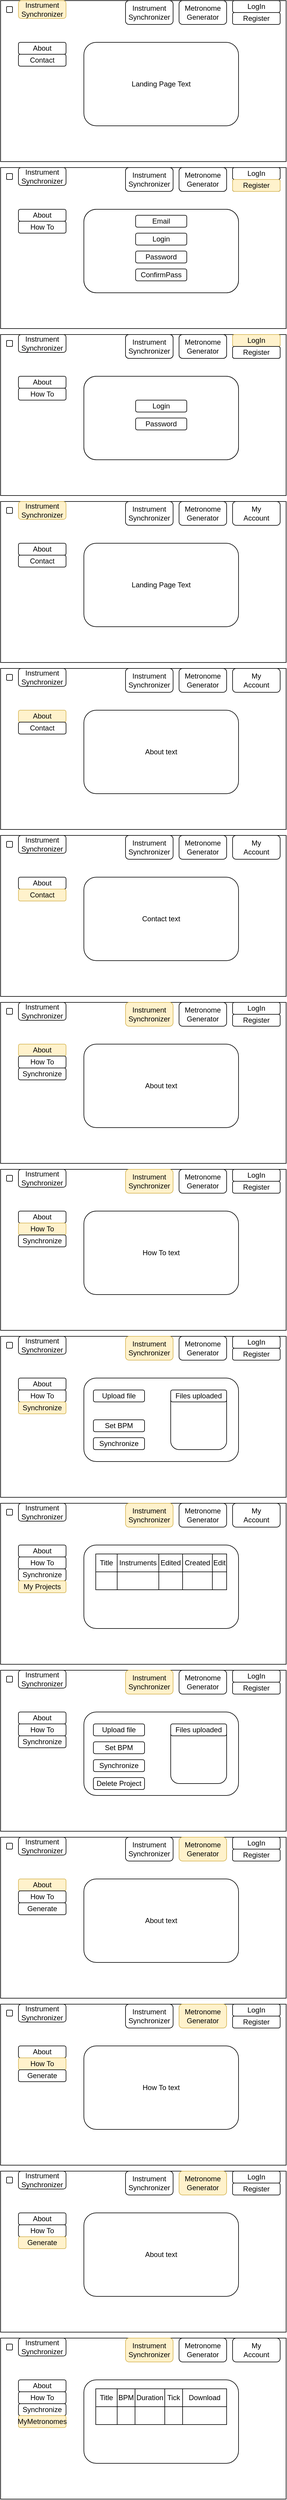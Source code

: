 <mxfile version="14.4.3" type="github"><diagram id="-uOdH3LubcK00C56fkGU" name="Page-1"><mxGraphModel dx="1422" dy="791" grid="1" gridSize="10" guides="1" tooltips="1" connect="1" arrows="1" fold="1" page="1" pageScale="1" pageWidth="827" pageHeight="1169" math="0" shadow="0"><root><mxCell id="0"/><mxCell id="1" parent="0"/><mxCell id="eVcru2GSTW2CvkMJHea5-373" value="" style="rounded=0;whiteSpace=wrap;html=1;" vertex="1" parent="1"><mxGeometry x="184" y="610" width="480" height="270" as="geometry"/></mxCell><mxCell id="eVcru2GSTW2CvkMJHea5-332" value="" style="rounded=0;whiteSpace=wrap;html=1;" vertex="1" parent="1"><mxGeometry x="184" y="330" width="480" height="270" as="geometry"/></mxCell><mxCell id="eVcru2GSTW2CvkMJHea5-276" value="" style="rounded=0;whiteSpace=wrap;html=1;" vertex="1" parent="1"><mxGeometry x="184" y="50" width="480" height="270" as="geometry"/></mxCell><mxCell id="eVcru2GSTW2CvkMJHea5-277" value="" style="rounded=1;whiteSpace=wrap;html=1;" vertex="1" parent="1"><mxGeometry x="194" y="60" width="10" height="10" as="geometry"/></mxCell><mxCell id="eVcru2GSTW2CvkMJHea5-278" value="Instrument Synchronizer" style="rounded=1;whiteSpace=wrap;html=1;fillColor=#fff2cc;strokeColor=#d6b656;" vertex="1" parent="1"><mxGeometry x="214" y="50" width="80" height="30" as="geometry"/></mxCell><mxCell id="eVcru2GSTW2CvkMJHea5-279" value="Instrument Synchronizer" style="rounded=1;whiteSpace=wrap;html=1;" vertex="1" parent="1"><mxGeometry x="394" y="50" width="80" height="40" as="geometry"/></mxCell><mxCell id="eVcru2GSTW2CvkMJHea5-280" value="Metronome Generator" style="rounded=1;whiteSpace=wrap;html=1;" vertex="1" parent="1"><mxGeometry x="484" y="50" width="80" height="40" as="geometry"/></mxCell><mxCell id="eVcru2GSTW2CvkMJHea5-281" value="LogIn" style="rounded=1;whiteSpace=wrap;html=1;" vertex="1" parent="1"><mxGeometry x="574" y="50" width="80" height="20" as="geometry"/></mxCell><mxCell id="eVcru2GSTW2CvkMJHea5-282" value="Register" style="rounded=1;whiteSpace=wrap;html=1;" vertex="1" parent="1"><mxGeometry x="574" y="70" width="80" height="20" as="geometry"/></mxCell><mxCell id="eVcru2GSTW2CvkMJHea5-283" value="About" style="rounded=1;whiteSpace=wrap;html=1;strokeColor=#000000;" vertex="1" parent="1"><mxGeometry x="214" y="120" width="80" height="20" as="geometry"/></mxCell><mxCell id="eVcru2GSTW2CvkMJHea5-284" value="How To" style="rounded=1;whiteSpace=wrap;html=1;strokeColor=#000000;" vertex="1" parent="1"><mxGeometry x="214" y="140" width="80" height="20" as="geometry"/></mxCell><mxCell id="eVcru2GSTW2CvkMJHea5-285" value="Landing Page Text" style="rounded=1;whiteSpace=wrap;html=1;strokeColor=#000000;" vertex="1" parent="1"><mxGeometry x="324" y="120" width="260" height="140" as="geometry"/></mxCell><mxCell id="eVcru2GSTW2CvkMJHea5-286" value="" style="rounded=0;whiteSpace=wrap;html=1;" vertex="1" parent="1"><mxGeometry x="184" y="1170" width="480" height="270" as="geometry"/></mxCell><mxCell id="eVcru2GSTW2CvkMJHea5-287" value="" style="rounded=1;whiteSpace=wrap;html=1;" vertex="1" parent="1"><mxGeometry x="194" y="1180" width="10" height="10" as="geometry"/></mxCell><mxCell id="eVcru2GSTW2CvkMJHea5-288" value="Instrument Synchronizer" style="rounded=1;whiteSpace=wrap;html=1;" vertex="1" parent="1"><mxGeometry x="214" y="1170" width="80" height="30" as="geometry"/></mxCell><mxCell id="eVcru2GSTW2CvkMJHea5-289" value="Instrument Synchronizer" style="rounded=1;whiteSpace=wrap;html=1;" vertex="1" parent="1"><mxGeometry x="394" y="1170" width="80" height="40" as="geometry"/></mxCell><mxCell id="eVcru2GSTW2CvkMJHea5-290" value="Metronome Generator" style="rounded=1;whiteSpace=wrap;html=1;" vertex="1" parent="1"><mxGeometry x="484" y="1170" width="80" height="40" as="geometry"/></mxCell><mxCell id="eVcru2GSTW2CvkMJHea5-291" value="About" style="rounded=1;whiteSpace=wrap;html=1;strokeColor=#d6b656;fillColor=#fff2cc;" vertex="1" parent="1"><mxGeometry x="214" y="1240" width="80" height="20" as="geometry"/></mxCell><mxCell id="eVcru2GSTW2CvkMJHea5-292" value="Contact" style="rounded=1;whiteSpace=wrap;html=1;strokeColor=#000000;" vertex="1" parent="1"><mxGeometry x="214" y="1260" width="80" height="20" as="geometry"/></mxCell><mxCell id="eVcru2GSTW2CvkMJHea5-293" value="About text" style="rounded=1;whiteSpace=wrap;html=1;strokeColor=#000000;" vertex="1" parent="1"><mxGeometry x="324" y="1240" width="260" height="140" as="geometry"/></mxCell><mxCell id="eVcru2GSTW2CvkMJHea5-294" value="" style="rounded=0;whiteSpace=wrap;html=1;" vertex="1" parent="1"><mxGeometry x="184" y="1450" width="480" height="270" as="geometry"/></mxCell><mxCell id="eVcru2GSTW2CvkMJHea5-295" value="" style="rounded=1;whiteSpace=wrap;html=1;" vertex="1" parent="1"><mxGeometry x="194" y="1460" width="10" height="10" as="geometry"/></mxCell><mxCell id="eVcru2GSTW2CvkMJHea5-296" value="Instrument Synchronizer" style="rounded=1;whiteSpace=wrap;html=1;" vertex="1" parent="1"><mxGeometry x="214" y="1450" width="80" height="30" as="geometry"/></mxCell><mxCell id="eVcru2GSTW2CvkMJHea5-297" value="Instrument Synchronizer" style="rounded=1;whiteSpace=wrap;html=1;" vertex="1" parent="1"><mxGeometry x="394" y="1450" width="80" height="40" as="geometry"/></mxCell><mxCell id="eVcru2GSTW2CvkMJHea5-298" value="Metronome Generator" style="rounded=1;whiteSpace=wrap;html=1;" vertex="1" parent="1"><mxGeometry x="484" y="1450" width="80" height="40" as="geometry"/></mxCell><mxCell id="eVcru2GSTW2CvkMJHea5-299" value="About" style="rounded=1;whiteSpace=wrap;html=1;strokeColor=#000000;" vertex="1" parent="1"><mxGeometry x="214" y="1520" width="80" height="20" as="geometry"/></mxCell><mxCell id="eVcru2GSTW2CvkMJHea5-300" value="Contact" style="rounded=1;whiteSpace=wrap;html=1;strokeColor=#d6b656;fillColor=#fff2cc;" vertex="1" parent="1"><mxGeometry x="214" y="1540" width="80" height="20" as="geometry"/></mxCell><mxCell id="eVcru2GSTW2CvkMJHea5-301" value="Contact text" style="rounded=1;whiteSpace=wrap;html=1;strokeColor=#000000;" vertex="1" parent="1"><mxGeometry x="324" y="1520" width="260" height="140" as="geometry"/></mxCell><mxCell id="eVcru2GSTW2CvkMJHea5-302" value="" style="rounded=0;whiteSpace=wrap;html=1;" vertex="1" parent="1"><mxGeometry x="184" y="1730" width="480" height="270" as="geometry"/></mxCell><mxCell id="eVcru2GSTW2CvkMJHea5-303" value="" style="rounded=1;whiteSpace=wrap;html=1;" vertex="1" parent="1"><mxGeometry x="194" y="1740" width="10" height="10" as="geometry"/></mxCell><mxCell id="eVcru2GSTW2CvkMJHea5-304" value="Instrument Synchronizer" style="rounded=1;whiteSpace=wrap;html=1;" vertex="1" parent="1"><mxGeometry x="214" y="1730" width="80" height="30" as="geometry"/></mxCell><mxCell id="eVcru2GSTW2CvkMJHea5-305" value="Instrument Synchronizer" style="rounded=1;whiteSpace=wrap;html=1;fillColor=#fff2cc;strokeColor=#d6b656;" vertex="1" parent="1"><mxGeometry x="394" y="1730" width="80" height="40" as="geometry"/></mxCell><mxCell id="eVcru2GSTW2CvkMJHea5-306" value="Metronome Generator" style="rounded=1;whiteSpace=wrap;html=1;" vertex="1" parent="1"><mxGeometry x="484" y="1730" width="80" height="40" as="geometry"/></mxCell><mxCell id="eVcru2GSTW2CvkMJHea5-307" value="LogIn" style="rounded=1;whiteSpace=wrap;html=1;" vertex="1" parent="1"><mxGeometry x="574" y="1730" width="80" height="20" as="geometry"/></mxCell><mxCell id="eVcru2GSTW2CvkMJHea5-308" value="Register" style="rounded=1;whiteSpace=wrap;html=1;" vertex="1" parent="1"><mxGeometry x="574" y="1750" width="80" height="20" as="geometry"/></mxCell><mxCell id="eVcru2GSTW2CvkMJHea5-309" value="About" style="rounded=1;whiteSpace=wrap;html=1;strokeColor=#d6b656;fillColor=#fff2cc;" vertex="1" parent="1"><mxGeometry x="214" y="1800" width="80" height="20" as="geometry"/></mxCell><mxCell id="eVcru2GSTW2CvkMJHea5-310" value="How To" style="rounded=1;whiteSpace=wrap;html=1;" vertex="1" parent="1"><mxGeometry x="214" y="1820" width="80" height="20" as="geometry"/></mxCell><mxCell id="eVcru2GSTW2CvkMJHea5-311" value="How To text" style="rounded=1;whiteSpace=wrap;html=1;strokeColor=#000000;" vertex="1" parent="1"><mxGeometry x="324" y="1800" width="260" height="140" as="geometry"/></mxCell><mxCell id="eVcru2GSTW2CvkMJHea5-312" value="" style="rounded=0;whiteSpace=wrap;html=1;" vertex="1" parent="1"><mxGeometry x="184" y="50" width="480" height="270" as="geometry"/></mxCell><mxCell id="eVcru2GSTW2CvkMJHea5-313" value="" style="rounded=1;whiteSpace=wrap;html=1;" vertex="1" parent="1"><mxGeometry x="194" y="60" width="10" height="10" as="geometry"/></mxCell><mxCell id="eVcru2GSTW2CvkMJHea5-314" value="Instrument Synchronizer" style="rounded=1;whiteSpace=wrap;html=1;fillColor=#fff2cc;strokeColor=#d6b656;" vertex="1" parent="1"><mxGeometry x="214" y="50" width="80" height="30" as="geometry"/></mxCell><mxCell id="eVcru2GSTW2CvkMJHea5-315" value="Instrument Synchronizer" style="rounded=1;whiteSpace=wrap;html=1;" vertex="1" parent="1"><mxGeometry x="394" y="50" width="80" height="40" as="geometry"/></mxCell><mxCell id="eVcru2GSTW2CvkMJHea5-316" value="Metronome Generator" style="rounded=1;whiteSpace=wrap;html=1;" vertex="1" parent="1"><mxGeometry x="484" y="50" width="80" height="40" as="geometry"/></mxCell><mxCell id="eVcru2GSTW2CvkMJHea5-317" value="LogIn" style="rounded=1;whiteSpace=wrap;html=1;" vertex="1" parent="1"><mxGeometry x="574" y="50" width="80" height="20" as="geometry"/></mxCell><mxCell id="eVcru2GSTW2CvkMJHea5-318" value="Register" style="rounded=1;whiteSpace=wrap;html=1;" vertex="1" parent="1"><mxGeometry x="574" y="70" width="80" height="20" as="geometry"/></mxCell><mxCell id="eVcru2GSTW2CvkMJHea5-319" value="About" style="rounded=1;whiteSpace=wrap;html=1;strokeColor=#000000;" vertex="1" parent="1"><mxGeometry x="214" y="120" width="80" height="20" as="geometry"/></mxCell><mxCell id="eVcru2GSTW2CvkMJHea5-320" value="Contact" style="rounded=1;whiteSpace=wrap;html=1;strokeColor=#000000;" vertex="1" parent="1"><mxGeometry x="214" y="140" width="80" height="20" as="geometry"/></mxCell><mxCell id="eVcru2GSTW2CvkMJHea5-321" value="Landing Page Text" style="rounded=1;whiteSpace=wrap;html=1;strokeColor=#000000;" vertex="1" parent="1"><mxGeometry x="324" y="120" width="260" height="140" as="geometry"/></mxCell><mxCell id="eVcru2GSTW2CvkMJHea5-322" value="" style="rounded=0;whiteSpace=wrap;html=1;" vertex="1" parent="1"><mxGeometry x="184" y="330" width="480" height="270" as="geometry"/></mxCell><mxCell id="eVcru2GSTW2CvkMJHea5-323" value="" style="rounded=1;whiteSpace=wrap;html=1;" vertex="1" parent="1"><mxGeometry x="194" y="340" width="10" height="10" as="geometry"/></mxCell><mxCell id="eVcru2GSTW2CvkMJHea5-324" value="Instrument Synchronizer" style="rounded=1;whiteSpace=wrap;html=1;fillColor=#fff2cc;strokeColor=#d6b656;" vertex="1" parent="1"><mxGeometry x="214" y="330" width="80" height="30" as="geometry"/></mxCell><mxCell id="eVcru2GSTW2CvkMJHea5-325" value="Instrument Synchronizer" style="rounded=1;whiteSpace=wrap;html=1;" vertex="1" parent="1"><mxGeometry x="394" y="330" width="80" height="40" as="geometry"/></mxCell><mxCell id="eVcru2GSTW2CvkMJHea5-326" value="Metronome Generator" style="rounded=1;whiteSpace=wrap;html=1;" vertex="1" parent="1"><mxGeometry x="484" y="330" width="80" height="40" as="geometry"/></mxCell><mxCell id="eVcru2GSTW2CvkMJHea5-327" value="LogIn" style="rounded=1;whiteSpace=wrap;html=1;" vertex="1" parent="1"><mxGeometry x="574" y="330" width="80" height="20" as="geometry"/></mxCell><mxCell id="eVcru2GSTW2CvkMJHea5-328" value="Register" style="rounded=1;whiteSpace=wrap;html=1;" vertex="1" parent="1"><mxGeometry x="574" y="350" width="80" height="20" as="geometry"/></mxCell><mxCell id="eVcru2GSTW2CvkMJHea5-329" value="About" style="rounded=1;whiteSpace=wrap;html=1;strokeColor=#000000;" vertex="1" parent="1"><mxGeometry x="214" y="400" width="80" height="20" as="geometry"/></mxCell><mxCell id="eVcru2GSTW2CvkMJHea5-330" value="How To" style="rounded=1;whiteSpace=wrap;html=1;strokeColor=#000000;" vertex="1" parent="1"><mxGeometry x="214" y="420" width="80" height="20" as="geometry"/></mxCell><mxCell id="eVcru2GSTW2CvkMJHea5-331" value="Landing Page Text" style="rounded=1;whiteSpace=wrap;html=1;strokeColor=#000000;" vertex="1" parent="1"><mxGeometry x="324" y="400" width="260" height="140" as="geometry"/></mxCell><mxCell id="eVcru2GSTW2CvkMJHea5-333" value="" style="rounded=1;whiteSpace=wrap;html=1;" vertex="1" parent="1"><mxGeometry x="194" y="340" width="10" height="10" as="geometry"/></mxCell><mxCell id="eVcru2GSTW2CvkMJHea5-334" value="Instrument Synchronizer" style="rounded=1;whiteSpace=wrap;html=1;" vertex="1" parent="1"><mxGeometry x="214" y="330" width="80" height="30" as="geometry"/></mxCell><mxCell id="eVcru2GSTW2CvkMJHea5-335" value="Instrument Synchronizer" style="rounded=1;whiteSpace=wrap;html=1;" vertex="1" parent="1"><mxGeometry x="394" y="330" width="80" height="40" as="geometry"/></mxCell><mxCell id="eVcru2GSTW2CvkMJHea5-336" value="Metronome Generator" style="rounded=1;whiteSpace=wrap;html=1;" vertex="1" parent="1"><mxGeometry x="484" y="330" width="80" height="40" as="geometry"/></mxCell><mxCell id="eVcru2GSTW2CvkMJHea5-337" value="LogIn" style="rounded=1;whiteSpace=wrap;html=1;" vertex="1" parent="1"><mxGeometry x="574" y="330" width="80" height="20" as="geometry"/></mxCell><mxCell id="eVcru2GSTW2CvkMJHea5-338" value="Register" style="rounded=1;whiteSpace=wrap;html=1;fillColor=#fff2cc;strokeColor=#d6b656;" vertex="1" parent="1"><mxGeometry x="574" y="350" width="80" height="20" as="geometry"/></mxCell><mxCell id="eVcru2GSTW2CvkMJHea5-339" value="" style="rounded=1;whiteSpace=wrap;html=1;strokeColor=#000000;" vertex="1" parent="1"><mxGeometry x="324" y="400" width="260" height="140" as="geometry"/></mxCell><mxCell id="eVcru2GSTW2CvkMJHea5-340" value="Login" style="rounded=1;whiteSpace=wrap;html=1;" vertex="1" parent="1"><mxGeometry x="411" y="440" width="86" height="20" as="geometry"/></mxCell><mxCell id="eVcru2GSTW2CvkMJHea5-341" value="Password" style="rounded=1;whiteSpace=wrap;html=1;" vertex="1" parent="1"><mxGeometry x="411" y="470" width="86" height="20" as="geometry"/></mxCell><mxCell id="eVcru2GSTW2CvkMJHea5-342" value="Email" style="rounded=1;whiteSpace=wrap;html=1;" vertex="1" parent="1"><mxGeometry x="411" y="410" width="86" height="20" as="geometry"/></mxCell><mxCell id="eVcru2GSTW2CvkMJHea5-343" value="ConfirmPass" style="rounded=1;whiteSpace=wrap;html=1;" vertex="1" parent="1"><mxGeometry x="411" y="500" width="86" height="20" as="geometry"/></mxCell><mxCell id="eVcru2GSTW2CvkMJHea5-344" value="" style="rounded=0;whiteSpace=wrap;html=1;" vertex="1" parent="1"><mxGeometry x="184" y="890" width="480" height="270" as="geometry"/></mxCell><mxCell id="eVcru2GSTW2CvkMJHea5-345" value="" style="rounded=1;whiteSpace=wrap;html=1;" vertex="1" parent="1"><mxGeometry x="194" y="900" width="10" height="10" as="geometry"/></mxCell><mxCell id="eVcru2GSTW2CvkMJHea5-346" value="Instrument Synchronizer" style="rounded=1;whiteSpace=wrap;html=1;fillColor=#fff2cc;strokeColor=#d6b656;" vertex="1" parent="1"><mxGeometry x="214" y="890" width="80" height="30" as="geometry"/></mxCell><mxCell id="eVcru2GSTW2CvkMJHea5-347" value="Instrument Synchronizer" style="rounded=1;whiteSpace=wrap;html=1;" vertex="1" parent="1"><mxGeometry x="394" y="890" width="80" height="40" as="geometry"/></mxCell><mxCell id="eVcru2GSTW2CvkMJHea5-348" value="Metronome Generator" style="rounded=1;whiteSpace=wrap;html=1;" vertex="1" parent="1"><mxGeometry x="484" y="890" width="80" height="40" as="geometry"/></mxCell><mxCell id="eVcru2GSTW2CvkMJHea5-349" value="LogIn" style="rounded=1;whiteSpace=wrap;html=1;" vertex="1" parent="1"><mxGeometry x="574" y="890" width="80" height="20" as="geometry"/></mxCell><mxCell id="eVcru2GSTW2CvkMJHea5-350" value="Register" style="rounded=1;whiteSpace=wrap;html=1;" vertex="1" parent="1"><mxGeometry x="574" y="910" width="80" height="20" as="geometry"/></mxCell><mxCell id="eVcru2GSTW2CvkMJHea5-351" value="About" style="rounded=1;whiteSpace=wrap;html=1;strokeColor=#000000;" vertex="1" parent="1"><mxGeometry x="214" y="960" width="80" height="20" as="geometry"/></mxCell><mxCell id="eVcru2GSTW2CvkMJHea5-352" value="How To" style="rounded=1;whiteSpace=wrap;html=1;strokeColor=#000000;" vertex="1" parent="1"><mxGeometry x="214" y="980" width="80" height="20" as="geometry"/></mxCell><mxCell id="eVcru2GSTW2CvkMJHea5-353" value="Landing Page Text" style="rounded=1;whiteSpace=wrap;html=1;strokeColor=#000000;" vertex="1" parent="1"><mxGeometry x="324" y="960" width="260" height="140" as="geometry"/></mxCell><mxCell id="eVcru2GSTW2CvkMJHea5-354" value="" style="rounded=0;whiteSpace=wrap;html=1;" vertex="1" parent="1"><mxGeometry x="184" y="890" width="480" height="270" as="geometry"/></mxCell><mxCell id="eVcru2GSTW2CvkMJHea5-355" value="" style="rounded=1;whiteSpace=wrap;html=1;" vertex="1" parent="1"><mxGeometry x="194" y="900" width="10" height="10" as="geometry"/></mxCell><mxCell id="eVcru2GSTW2CvkMJHea5-356" value="Instrument Synchronizer" style="rounded=1;whiteSpace=wrap;html=1;fillColor=#fff2cc;strokeColor=#d6b656;" vertex="1" parent="1"><mxGeometry x="214" y="890" width="80" height="30" as="geometry"/></mxCell><mxCell id="eVcru2GSTW2CvkMJHea5-357" value="Instrument Synchronizer" style="rounded=1;whiteSpace=wrap;html=1;" vertex="1" parent="1"><mxGeometry x="394" y="890" width="80" height="40" as="geometry"/></mxCell><mxCell id="eVcru2GSTW2CvkMJHea5-358" value="Metronome Generator" style="rounded=1;whiteSpace=wrap;html=1;" vertex="1" parent="1"><mxGeometry x="484" y="890" width="80" height="40" as="geometry"/></mxCell><mxCell id="eVcru2GSTW2CvkMJHea5-359" value="&lt;div&gt;My&lt;/div&gt;&lt;div&gt;Account&lt;/div&gt;" style="rounded=1;whiteSpace=wrap;html=1;" vertex="1" parent="1"><mxGeometry x="574" y="890" width="80" height="40" as="geometry"/></mxCell><mxCell id="eVcru2GSTW2CvkMJHea5-360" value="About" style="rounded=1;whiteSpace=wrap;html=1;strokeColor=#000000;" vertex="1" parent="1"><mxGeometry x="214" y="960" width="80" height="20" as="geometry"/></mxCell><mxCell id="eVcru2GSTW2CvkMJHea5-361" value="Contact" style="rounded=1;whiteSpace=wrap;html=1;strokeColor=#000000;" vertex="1" parent="1"><mxGeometry x="214" y="980" width="80" height="20" as="geometry"/></mxCell><mxCell id="eVcru2GSTW2CvkMJHea5-362" value="Landing Page Text" style="rounded=1;whiteSpace=wrap;html=1;strokeColor=#000000;" vertex="1" parent="1"><mxGeometry x="324" y="960" width="260" height="140" as="geometry"/></mxCell><mxCell id="eVcru2GSTW2CvkMJHea5-363" value="" style="rounded=0;whiteSpace=wrap;html=1;" vertex="1" parent="1"><mxGeometry x="184" y="610" width="480" height="270" as="geometry"/></mxCell><mxCell id="eVcru2GSTW2CvkMJHea5-364" value="" style="rounded=1;whiteSpace=wrap;html=1;" vertex="1" parent="1"><mxGeometry x="194" y="620" width="10" height="10" as="geometry"/></mxCell><mxCell id="eVcru2GSTW2CvkMJHea5-365" value="Instrument Synchronizer" style="rounded=1;whiteSpace=wrap;html=1;fillColor=#fff2cc;strokeColor=#d6b656;" vertex="1" parent="1"><mxGeometry x="214" y="610" width="80" height="30" as="geometry"/></mxCell><mxCell id="eVcru2GSTW2CvkMJHea5-366" value="Instrument Synchronizer" style="rounded=1;whiteSpace=wrap;html=1;" vertex="1" parent="1"><mxGeometry x="394" y="610" width="80" height="40" as="geometry"/></mxCell><mxCell id="eVcru2GSTW2CvkMJHea5-367" value="Metronome Generator" style="rounded=1;whiteSpace=wrap;html=1;" vertex="1" parent="1"><mxGeometry x="484" y="610" width="80" height="40" as="geometry"/></mxCell><mxCell id="eVcru2GSTW2CvkMJHea5-368" value="LogIn" style="rounded=1;whiteSpace=wrap;html=1;" vertex="1" parent="1"><mxGeometry x="574" y="610" width="80" height="20" as="geometry"/></mxCell><mxCell id="eVcru2GSTW2CvkMJHea5-369" value="Register" style="rounded=1;whiteSpace=wrap;html=1;" vertex="1" parent="1"><mxGeometry x="574" y="630" width="80" height="20" as="geometry"/></mxCell><mxCell id="eVcru2GSTW2CvkMJHea5-370" value="About" style="rounded=1;whiteSpace=wrap;html=1;strokeColor=#000000;" vertex="1" parent="1"><mxGeometry x="214" y="680" width="80" height="20" as="geometry"/></mxCell><mxCell id="eVcru2GSTW2CvkMJHea5-371" value="How To" style="rounded=1;whiteSpace=wrap;html=1;strokeColor=#000000;" vertex="1" parent="1"><mxGeometry x="214" y="700" width="80" height="20" as="geometry"/></mxCell><mxCell id="eVcru2GSTW2CvkMJHea5-372" value="Landing Page Text" style="rounded=1;whiteSpace=wrap;html=1;strokeColor=#000000;" vertex="1" parent="1"><mxGeometry x="324" y="680" width="260" height="140" as="geometry"/></mxCell><mxCell id="eVcru2GSTW2CvkMJHea5-374" value="" style="rounded=1;whiteSpace=wrap;html=1;" vertex="1" parent="1"><mxGeometry x="194" y="620" width="10" height="10" as="geometry"/></mxCell><mxCell id="eVcru2GSTW2CvkMJHea5-375" value="Instrument Synchronizer" style="rounded=1;whiteSpace=wrap;html=1;" vertex="1" parent="1"><mxGeometry x="214" y="610" width="80" height="30" as="geometry"/></mxCell><mxCell id="eVcru2GSTW2CvkMJHea5-376" value="Instrument Synchronizer" style="rounded=1;whiteSpace=wrap;html=1;" vertex="1" parent="1"><mxGeometry x="394" y="610" width="80" height="40" as="geometry"/></mxCell><mxCell id="eVcru2GSTW2CvkMJHea5-377" value="Metronome Generator" style="rounded=1;whiteSpace=wrap;html=1;" vertex="1" parent="1"><mxGeometry x="484" y="610" width="80" height="40" as="geometry"/></mxCell><mxCell id="eVcru2GSTW2CvkMJHea5-378" value="LogIn" style="rounded=1;whiteSpace=wrap;html=1;fillColor=#fff2cc;strokeColor=#d6b656;" vertex="1" parent="1"><mxGeometry x="574" y="610" width="80" height="20" as="geometry"/></mxCell><mxCell id="eVcru2GSTW2CvkMJHea5-379" value="Register" style="rounded=1;whiteSpace=wrap;html=1;" vertex="1" parent="1"><mxGeometry x="574" y="630" width="80" height="20" as="geometry"/></mxCell><mxCell id="eVcru2GSTW2CvkMJHea5-380" value="" style="rounded=1;whiteSpace=wrap;html=1;strokeColor=#000000;" vertex="1" parent="1"><mxGeometry x="324" y="680" width="260" height="140" as="geometry"/></mxCell><mxCell id="eVcru2GSTW2CvkMJHea5-381" value="Login" style="rounded=1;whiteSpace=wrap;html=1;" vertex="1" parent="1"><mxGeometry x="411" y="720" width="86" height="20" as="geometry"/></mxCell><mxCell id="eVcru2GSTW2CvkMJHea5-382" value="Password" style="rounded=1;whiteSpace=wrap;html=1;" vertex="1" parent="1"><mxGeometry x="411" y="750" width="86" height="20" as="geometry"/></mxCell><mxCell id="eVcru2GSTW2CvkMJHea5-383" value="&lt;div&gt;My&lt;/div&gt;&lt;div&gt;Account&lt;/div&gt;" style="rounded=1;whiteSpace=wrap;html=1;" vertex="1" parent="1"><mxGeometry x="574" y="1170" width="80" height="40" as="geometry"/></mxCell><mxCell id="eVcru2GSTW2CvkMJHea5-384" value="&lt;div&gt;My&lt;/div&gt;&lt;div&gt;Account&lt;/div&gt;" style="rounded=1;whiteSpace=wrap;html=1;" vertex="1" parent="1"><mxGeometry x="574" y="1450" width="80" height="40" as="geometry"/></mxCell><mxCell id="eVcru2GSTW2CvkMJHea5-385" value="Synchronize" style="rounded=1;whiteSpace=wrap;html=1;" vertex="1" parent="1"><mxGeometry x="214" y="1840" width="80" height="20" as="geometry"/></mxCell><mxCell id="eVcru2GSTW2CvkMJHea5-386" value="" style="rounded=0;whiteSpace=wrap;html=1;" vertex="1" parent="1"><mxGeometry x="184" y="1730" width="480" height="270" as="geometry"/></mxCell><mxCell id="eVcru2GSTW2CvkMJHea5-387" value="" style="rounded=1;whiteSpace=wrap;html=1;" vertex="1" parent="1"><mxGeometry x="194" y="1740" width="10" height="10" as="geometry"/></mxCell><mxCell id="eVcru2GSTW2CvkMJHea5-388" value="Instrument Synchronizer" style="rounded=1;whiteSpace=wrap;html=1;" vertex="1" parent="1"><mxGeometry x="214" y="1730" width="80" height="30" as="geometry"/></mxCell><mxCell id="eVcru2GSTW2CvkMJHea5-389" value="Instrument Synchronizer" style="rounded=1;whiteSpace=wrap;html=1;fillColor=#fff2cc;strokeColor=#d6b656;" vertex="1" parent="1"><mxGeometry x="394" y="1730" width="80" height="40" as="geometry"/></mxCell><mxCell id="eVcru2GSTW2CvkMJHea5-390" value="Metronome Generator" style="rounded=1;whiteSpace=wrap;html=1;" vertex="1" parent="1"><mxGeometry x="484" y="1730" width="80" height="40" as="geometry"/></mxCell><mxCell id="eVcru2GSTW2CvkMJHea5-391" value="LogIn" style="rounded=1;whiteSpace=wrap;html=1;" vertex="1" parent="1"><mxGeometry x="574" y="1730" width="80" height="20" as="geometry"/></mxCell><mxCell id="eVcru2GSTW2CvkMJHea5-392" value="Register" style="rounded=1;whiteSpace=wrap;html=1;" vertex="1" parent="1"><mxGeometry x="574" y="1750" width="80" height="20" as="geometry"/></mxCell><mxCell id="eVcru2GSTW2CvkMJHea5-393" value="About" style="rounded=1;whiteSpace=wrap;html=1;strokeColor=#d6b656;fillColor=#fff2cc;" vertex="1" parent="1"><mxGeometry x="214" y="1800" width="80" height="20" as="geometry"/></mxCell><mxCell id="eVcru2GSTW2CvkMJHea5-394" value="How To" style="rounded=1;whiteSpace=wrap;html=1;" vertex="1" parent="1"><mxGeometry x="214" y="1820" width="80" height="20" as="geometry"/></mxCell><mxCell id="eVcru2GSTW2CvkMJHea5-395" value="About text" style="rounded=1;whiteSpace=wrap;html=1;strokeColor=#000000;" vertex="1" parent="1"><mxGeometry x="324" y="1800" width="260" height="140" as="geometry"/></mxCell><mxCell id="eVcru2GSTW2CvkMJHea5-396" value="Synchronize" style="rounded=1;whiteSpace=wrap;html=1;" vertex="1" parent="1"><mxGeometry x="214" y="1840" width="80" height="20" as="geometry"/></mxCell><mxCell id="eVcru2GSTW2CvkMJHea5-397" value="" style="rounded=0;whiteSpace=wrap;html=1;" vertex="1" parent="1"><mxGeometry x="184" y="2010" width="480" height="270" as="geometry"/></mxCell><mxCell id="eVcru2GSTW2CvkMJHea5-398" value="" style="rounded=1;whiteSpace=wrap;html=1;" vertex="1" parent="1"><mxGeometry x="194" y="2020" width="10" height="10" as="geometry"/></mxCell><mxCell id="eVcru2GSTW2CvkMJHea5-399" value="Instrument Synchronizer" style="rounded=1;whiteSpace=wrap;html=1;" vertex="1" parent="1"><mxGeometry x="214" y="2010" width="80" height="30" as="geometry"/></mxCell><mxCell id="eVcru2GSTW2CvkMJHea5-400" value="Instrument Synchronizer" style="rounded=1;whiteSpace=wrap;html=1;fillColor=#fff2cc;strokeColor=#d6b656;" vertex="1" parent="1"><mxGeometry x="394" y="2010" width="80" height="40" as="geometry"/></mxCell><mxCell id="eVcru2GSTW2CvkMJHea5-401" value="Metronome Generator" style="rounded=1;whiteSpace=wrap;html=1;" vertex="1" parent="1"><mxGeometry x="484" y="2010" width="80" height="40" as="geometry"/></mxCell><mxCell id="eVcru2GSTW2CvkMJHea5-402" value="LogIn" style="rounded=1;whiteSpace=wrap;html=1;" vertex="1" parent="1"><mxGeometry x="574" y="2010" width="80" height="20" as="geometry"/></mxCell><mxCell id="eVcru2GSTW2CvkMJHea5-403" value="Register" style="rounded=1;whiteSpace=wrap;html=1;" vertex="1" parent="1"><mxGeometry x="574" y="2030" width="80" height="20" as="geometry"/></mxCell><mxCell id="eVcru2GSTW2CvkMJHea5-404" value="About" style="rounded=1;whiteSpace=wrap;html=1;" vertex="1" parent="1"><mxGeometry x="214" y="2080" width="80" height="20" as="geometry"/></mxCell><mxCell id="eVcru2GSTW2CvkMJHea5-405" value="How To" style="rounded=1;whiteSpace=wrap;html=1;fillColor=#fff2cc;strokeColor=#d6b656;" vertex="1" parent="1"><mxGeometry x="214" y="2100" width="80" height="20" as="geometry"/></mxCell><mxCell id="eVcru2GSTW2CvkMJHea5-406" value="How To text" style="rounded=1;whiteSpace=wrap;html=1;strokeColor=#000000;" vertex="1" parent="1"><mxGeometry x="324" y="2080" width="260" height="140" as="geometry"/></mxCell><mxCell id="eVcru2GSTW2CvkMJHea5-407" value="Synchronize" style="rounded=1;whiteSpace=wrap;html=1;" vertex="1" parent="1"><mxGeometry x="214" y="2120" width="80" height="20" as="geometry"/></mxCell><mxCell id="eVcru2GSTW2CvkMJHea5-408" value="" style="rounded=0;whiteSpace=wrap;html=1;" vertex="1" parent="1"><mxGeometry x="184" y="2290" width="480" height="270" as="geometry"/></mxCell><mxCell id="eVcru2GSTW2CvkMJHea5-409" value="" style="rounded=1;whiteSpace=wrap;html=1;" vertex="1" parent="1"><mxGeometry x="194" y="2300" width="10" height="10" as="geometry"/></mxCell><mxCell id="eVcru2GSTW2CvkMJHea5-410" value="Instrument Synchronizer" style="rounded=1;whiteSpace=wrap;html=1;" vertex="1" parent="1"><mxGeometry x="214" y="2290" width="80" height="30" as="geometry"/></mxCell><mxCell id="eVcru2GSTW2CvkMJHea5-411" value="Instrument Synchronizer" style="rounded=1;whiteSpace=wrap;html=1;fillColor=#fff2cc;strokeColor=#d6b656;" vertex="1" parent="1"><mxGeometry x="394" y="2290" width="80" height="40" as="geometry"/></mxCell><mxCell id="eVcru2GSTW2CvkMJHea5-412" value="Metronome Generator" style="rounded=1;whiteSpace=wrap;html=1;" vertex="1" parent="1"><mxGeometry x="484" y="2290" width="80" height="40" as="geometry"/></mxCell><mxCell id="eVcru2GSTW2CvkMJHea5-413" value="LogIn" style="rounded=1;whiteSpace=wrap;html=1;" vertex="1" parent="1"><mxGeometry x="574" y="2290" width="80" height="20" as="geometry"/></mxCell><mxCell id="eVcru2GSTW2CvkMJHea5-414" value="Register" style="rounded=1;whiteSpace=wrap;html=1;" vertex="1" parent="1"><mxGeometry x="574" y="2310" width="80" height="20" as="geometry"/></mxCell><mxCell id="eVcru2GSTW2CvkMJHea5-415" value="About" style="rounded=1;whiteSpace=wrap;html=1;" vertex="1" parent="1"><mxGeometry x="214" y="2360" width="80" height="20" as="geometry"/></mxCell><mxCell id="eVcru2GSTW2CvkMJHea5-416" value="How To" style="rounded=1;whiteSpace=wrap;html=1;" vertex="1" parent="1"><mxGeometry x="214" y="2380" width="80" height="20" as="geometry"/></mxCell><mxCell id="eVcru2GSTW2CvkMJHea5-417" value="" style="rounded=1;whiteSpace=wrap;html=1;strokeColor=#000000;" vertex="1" parent="1"><mxGeometry x="324" y="2360" width="260" height="140" as="geometry"/></mxCell><mxCell id="eVcru2GSTW2CvkMJHea5-418" value="Synchronize" style="rounded=1;whiteSpace=wrap;html=1;fillColor=#fff2cc;strokeColor=#d6b656;" vertex="1" parent="1"><mxGeometry x="214" y="2400" width="80" height="20" as="geometry"/></mxCell><mxCell id="eVcru2GSTW2CvkMJHea5-419" value="Upload file" style="rounded=1;whiteSpace=wrap;html=1;" vertex="1" parent="1"><mxGeometry x="340" y="2380" width="86" height="20" as="geometry"/></mxCell><mxCell id="eVcru2GSTW2CvkMJHea5-420" value="" style="rounded=1;whiteSpace=wrap;html=1;" vertex="1" parent="1"><mxGeometry x="470" y="2380" width="94" height="100" as="geometry"/></mxCell><mxCell id="eVcru2GSTW2CvkMJHea5-421" value="Files uploaded" style="rounded=1;whiteSpace=wrap;html=1;" vertex="1" parent="1"><mxGeometry x="470" y="2380" width="94" height="20" as="geometry"/></mxCell><mxCell id="eVcru2GSTW2CvkMJHea5-422" value="Set BPM" style="rounded=1;whiteSpace=wrap;html=1;" vertex="1" parent="1"><mxGeometry x="340" y="2430" width="86" height="20" as="geometry"/></mxCell><mxCell id="eVcru2GSTW2CvkMJHea5-423" value="Synchronize" style="rounded=1;whiteSpace=wrap;html=1;" vertex="1" parent="1"><mxGeometry x="340" y="2460" width="86" height="20" as="geometry"/></mxCell><mxCell id="eVcru2GSTW2CvkMJHea5-424" value="" style="rounded=0;whiteSpace=wrap;html=1;" vertex="1" parent="1"><mxGeometry x="184" y="2570" width="480" height="270" as="geometry"/></mxCell><mxCell id="eVcru2GSTW2CvkMJHea5-425" value="" style="rounded=1;whiteSpace=wrap;html=1;" vertex="1" parent="1"><mxGeometry x="194" y="2580" width="10" height="10" as="geometry"/></mxCell><mxCell id="eVcru2GSTW2CvkMJHea5-426" value="Instrument Synchronizer" style="rounded=1;whiteSpace=wrap;html=1;" vertex="1" parent="1"><mxGeometry x="214" y="2570" width="80" height="30" as="geometry"/></mxCell><mxCell id="eVcru2GSTW2CvkMJHea5-427" value="Instrument Synchronizer" style="rounded=1;whiteSpace=wrap;html=1;fillColor=#fff2cc;strokeColor=#d6b656;" vertex="1" parent="1"><mxGeometry x="394" y="2570" width="80" height="40" as="geometry"/></mxCell><mxCell id="eVcru2GSTW2CvkMJHea5-428" value="Metronome Generator" style="rounded=1;whiteSpace=wrap;html=1;" vertex="1" parent="1"><mxGeometry x="484" y="2570" width="80" height="40" as="geometry"/></mxCell><mxCell id="eVcru2GSTW2CvkMJHea5-429" value="About" style="rounded=1;whiteSpace=wrap;html=1;" vertex="1" parent="1"><mxGeometry x="214" y="2640" width="80" height="20" as="geometry"/></mxCell><mxCell id="eVcru2GSTW2CvkMJHea5-430" value="How To" style="rounded=1;whiteSpace=wrap;html=1;" vertex="1" parent="1"><mxGeometry x="214" y="2660" width="80" height="20" as="geometry"/></mxCell><mxCell id="eVcru2GSTW2CvkMJHea5-431" value="" style="rounded=1;whiteSpace=wrap;html=1;strokeColor=#000000;" vertex="1" parent="1"><mxGeometry x="324" y="2640" width="260" height="140" as="geometry"/></mxCell><mxCell id="eVcru2GSTW2CvkMJHea5-432" value="Synchronize" style="rounded=1;whiteSpace=wrap;html=1;" vertex="1" parent="1"><mxGeometry x="214" y="2680" width="80" height="20" as="geometry"/></mxCell><mxCell id="eVcru2GSTW2CvkMJHea5-433" value="&lt;div&gt;My&lt;/div&gt;&lt;div&gt;Account&lt;/div&gt;" style="rounded=1;whiteSpace=wrap;html=1;" vertex="1" parent="1"><mxGeometry x="574" y="2570" width="80" height="40" as="geometry"/></mxCell><mxCell id="eVcru2GSTW2CvkMJHea5-434" value="My Projects" style="rounded=1;whiteSpace=wrap;html=1;fillColor=#fff2cc;strokeColor=#d6b656;" vertex="1" parent="1"><mxGeometry x="214" y="2700" width="80" height="20" as="geometry"/></mxCell><mxCell id="eVcru2GSTW2CvkMJHea5-435" value="" style="rounded=0;whiteSpace=wrap;html=1;" vertex="1" parent="1"><mxGeometry x="344" y="2655" width="220" height="30" as="geometry"/></mxCell><mxCell id="eVcru2GSTW2CvkMJHea5-436" value="Title" style="rounded=0;whiteSpace=wrap;html=1;" vertex="1" parent="1"><mxGeometry x="344" y="2655" width="36" height="30" as="geometry"/></mxCell><mxCell id="eVcru2GSTW2CvkMJHea5-437" value="Edited" style="rounded=0;whiteSpace=wrap;html=1;" vertex="1" parent="1"><mxGeometry x="450" y="2655" width="40" height="30" as="geometry"/></mxCell><mxCell id="eVcru2GSTW2CvkMJHea5-438" value="Created" style="rounded=0;whiteSpace=wrap;html=1;" vertex="1" parent="1"><mxGeometry x="490" y="2655" width="50" height="30" as="geometry"/></mxCell><mxCell id="eVcru2GSTW2CvkMJHea5-439" value="Edit" style="rounded=0;whiteSpace=wrap;html=1;" vertex="1" parent="1"><mxGeometry x="540" y="2655" width="24" height="30" as="geometry"/></mxCell><mxCell id="eVcru2GSTW2CvkMJHea5-440" value="Instruments" style="rounded=0;whiteSpace=wrap;html=1;" vertex="1" parent="1"><mxGeometry x="380" y="2655" width="70" height="30" as="geometry"/></mxCell><mxCell id="eVcru2GSTW2CvkMJHea5-441" value="" style="rounded=0;whiteSpace=wrap;html=1;" vertex="1" parent="1"><mxGeometry x="344" y="2685" width="36" height="30" as="geometry"/></mxCell><mxCell id="eVcru2GSTW2CvkMJHea5-442" value="" style="rounded=0;whiteSpace=wrap;html=1;" vertex="1" parent="1"><mxGeometry x="450" y="2685" width="40" height="30" as="geometry"/></mxCell><mxCell id="eVcru2GSTW2CvkMJHea5-443" value="" style="rounded=0;whiteSpace=wrap;html=1;" vertex="1" parent="1"><mxGeometry x="490" y="2685" width="50" height="30" as="geometry"/></mxCell><mxCell id="eVcru2GSTW2CvkMJHea5-444" value="" style="rounded=0;whiteSpace=wrap;html=1;" vertex="1" parent="1"><mxGeometry x="540" y="2685" width="24" height="30" as="geometry"/></mxCell><mxCell id="eVcru2GSTW2CvkMJHea5-445" value="" style="rounded=0;whiteSpace=wrap;html=1;" vertex="1" parent="1"><mxGeometry x="380" y="2685" width="70" height="30" as="geometry"/></mxCell><mxCell id="eVcru2GSTW2CvkMJHea5-446" value="" style="rounded=0;whiteSpace=wrap;html=1;" vertex="1" parent="1"><mxGeometry x="184" y="2850" width="480" height="270" as="geometry"/></mxCell><mxCell id="eVcru2GSTW2CvkMJHea5-447" value="" style="rounded=1;whiteSpace=wrap;html=1;" vertex="1" parent="1"><mxGeometry x="194" y="2860" width="10" height="10" as="geometry"/></mxCell><mxCell id="eVcru2GSTW2CvkMJHea5-448" value="Instrument Synchronizer" style="rounded=1;whiteSpace=wrap;html=1;" vertex="1" parent="1"><mxGeometry x="214" y="2850" width="80" height="30" as="geometry"/></mxCell><mxCell id="eVcru2GSTW2CvkMJHea5-449" value="Instrument Synchronizer" style="rounded=1;whiteSpace=wrap;html=1;fillColor=#fff2cc;strokeColor=#d6b656;" vertex="1" parent="1"><mxGeometry x="394" y="2850" width="80" height="40" as="geometry"/></mxCell><mxCell id="eVcru2GSTW2CvkMJHea5-450" value="Metronome Generator" style="rounded=1;whiteSpace=wrap;html=1;" vertex="1" parent="1"><mxGeometry x="484" y="2850" width="80" height="40" as="geometry"/></mxCell><mxCell id="eVcru2GSTW2CvkMJHea5-451" value="LogIn" style="rounded=1;whiteSpace=wrap;html=1;" vertex="1" parent="1"><mxGeometry x="574" y="2850" width="80" height="20" as="geometry"/></mxCell><mxCell id="eVcru2GSTW2CvkMJHea5-452" value="Register" style="rounded=1;whiteSpace=wrap;html=1;" vertex="1" parent="1"><mxGeometry x="574" y="2870" width="80" height="20" as="geometry"/></mxCell><mxCell id="eVcru2GSTW2CvkMJHea5-453" value="About" style="rounded=1;whiteSpace=wrap;html=1;" vertex="1" parent="1"><mxGeometry x="214" y="2920" width="80" height="20" as="geometry"/></mxCell><mxCell id="eVcru2GSTW2CvkMJHea5-454" value="How To" style="rounded=1;whiteSpace=wrap;html=1;" vertex="1" parent="1"><mxGeometry x="214" y="2940" width="80" height="20" as="geometry"/></mxCell><mxCell id="eVcru2GSTW2CvkMJHea5-455" value="" style="rounded=1;whiteSpace=wrap;html=1;strokeColor=#000000;" vertex="1" parent="1"><mxGeometry x="324" y="2920" width="260" height="140" as="geometry"/></mxCell><mxCell id="eVcru2GSTW2CvkMJHea5-456" value="Synchronize" style="rounded=1;whiteSpace=wrap;html=1;" vertex="1" parent="1"><mxGeometry x="214" y="2960" width="80" height="20" as="geometry"/></mxCell><mxCell id="eVcru2GSTW2CvkMJHea5-457" value="Upload file" style="rounded=1;whiteSpace=wrap;html=1;" vertex="1" parent="1"><mxGeometry x="340" y="2940" width="86" height="20" as="geometry"/></mxCell><mxCell id="eVcru2GSTW2CvkMJHea5-458" value="" style="rounded=1;whiteSpace=wrap;html=1;" vertex="1" parent="1"><mxGeometry x="470" y="2940" width="94" height="100" as="geometry"/></mxCell><mxCell id="eVcru2GSTW2CvkMJHea5-459" value="Files uploaded" style="rounded=1;whiteSpace=wrap;html=1;" vertex="1" parent="1"><mxGeometry x="470" y="2940" width="94" height="20" as="geometry"/></mxCell><mxCell id="eVcru2GSTW2CvkMJHea5-460" value="Set BPM" style="rounded=1;whiteSpace=wrap;html=1;" vertex="1" parent="1"><mxGeometry x="340" y="2970" width="86" height="20" as="geometry"/></mxCell><mxCell id="eVcru2GSTW2CvkMJHea5-461" value="Synchronize" style="rounded=1;whiteSpace=wrap;html=1;" vertex="1" parent="1"><mxGeometry x="340" y="3000" width="86" height="20" as="geometry"/></mxCell><mxCell id="eVcru2GSTW2CvkMJHea5-462" value="Delete Project" style="rounded=1;whiteSpace=wrap;html=1;" vertex="1" parent="1"><mxGeometry x="340" y="3030" width="86" height="20" as="geometry"/></mxCell><mxCell id="eVcru2GSTW2CvkMJHea5-463" value="" style="rounded=0;whiteSpace=wrap;html=1;" vertex="1" parent="1"><mxGeometry x="184" y="3130" width="480" height="270" as="geometry"/></mxCell><mxCell id="eVcru2GSTW2CvkMJHea5-464" value="" style="rounded=1;whiteSpace=wrap;html=1;" vertex="1" parent="1"><mxGeometry x="194" y="3140" width="10" height="10" as="geometry"/></mxCell><mxCell id="eVcru2GSTW2CvkMJHea5-465" value="Instrument Synchronizer" style="rounded=1;whiteSpace=wrap;html=1;" vertex="1" parent="1"><mxGeometry x="214" y="3130" width="80" height="30" as="geometry"/></mxCell><mxCell id="eVcru2GSTW2CvkMJHea5-466" value="Instrument Synchronizer" style="rounded=1;whiteSpace=wrap;html=1;fillColor=#fff2cc;strokeColor=#d6b656;" vertex="1" parent="1"><mxGeometry x="394" y="3130" width="80" height="40" as="geometry"/></mxCell><mxCell id="eVcru2GSTW2CvkMJHea5-467" value="Metronome Generator" style="rounded=1;whiteSpace=wrap;html=1;" vertex="1" parent="1"><mxGeometry x="484" y="3130" width="80" height="40" as="geometry"/></mxCell><mxCell id="eVcru2GSTW2CvkMJHea5-468" value="LogIn" style="rounded=1;whiteSpace=wrap;html=1;" vertex="1" parent="1"><mxGeometry x="574" y="3130" width="80" height="20" as="geometry"/></mxCell><mxCell id="eVcru2GSTW2CvkMJHea5-469" value="Register" style="rounded=1;whiteSpace=wrap;html=1;" vertex="1" parent="1"><mxGeometry x="574" y="3150" width="80" height="20" as="geometry"/></mxCell><mxCell id="eVcru2GSTW2CvkMJHea5-470" value="About" style="rounded=1;whiteSpace=wrap;html=1;strokeColor=#d6b656;fillColor=#fff2cc;" vertex="1" parent="1"><mxGeometry x="214" y="3200" width="80" height="20" as="geometry"/></mxCell><mxCell id="eVcru2GSTW2CvkMJHea5-471" value="How To" style="rounded=1;whiteSpace=wrap;html=1;" vertex="1" parent="1"><mxGeometry x="214" y="3220" width="80" height="20" as="geometry"/></mxCell><mxCell id="eVcru2GSTW2CvkMJHea5-472" value="How To text" style="rounded=1;whiteSpace=wrap;html=1;strokeColor=#000000;" vertex="1" parent="1"><mxGeometry x="324" y="3200" width="260" height="140" as="geometry"/></mxCell><mxCell id="eVcru2GSTW2CvkMJHea5-473" value="Synchronize" style="rounded=1;whiteSpace=wrap;html=1;" vertex="1" parent="1"><mxGeometry x="214" y="3240" width="80" height="20" as="geometry"/></mxCell><mxCell id="eVcru2GSTW2CvkMJHea5-474" value="" style="rounded=0;whiteSpace=wrap;html=1;" vertex="1" parent="1"><mxGeometry x="184" y="3130" width="480" height="270" as="geometry"/></mxCell><mxCell id="eVcru2GSTW2CvkMJHea5-475" value="" style="rounded=1;whiteSpace=wrap;html=1;" vertex="1" parent="1"><mxGeometry x="194" y="3140" width="10" height="10" as="geometry"/></mxCell><mxCell id="eVcru2GSTW2CvkMJHea5-476" value="Instrument Synchronizer" style="rounded=1;whiteSpace=wrap;html=1;" vertex="1" parent="1"><mxGeometry x="214" y="3130" width="80" height="30" as="geometry"/></mxCell><mxCell id="eVcru2GSTW2CvkMJHea5-477" value="Instrument Synchronizer" style="rounded=1;whiteSpace=wrap;html=1;" vertex="1" parent="1"><mxGeometry x="394" y="3130" width="80" height="40" as="geometry"/></mxCell><mxCell id="eVcru2GSTW2CvkMJHea5-478" value="Metronome Generator" style="rounded=1;whiteSpace=wrap;html=1;fillColor=#fff2cc;strokeColor=#d6b656;" vertex="1" parent="1"><mxGeometry x="484" y="3130" width="80" height="40" as="geometry"/></mxCell><mxCell id="eVcru2GSTW2CvkMJHea5-479" value="LogIn" style="rounded=1;whiteSpace=wrap;html=1;" vertex="1" parent="1"><mxGeometry x="574" y="3130" width="80" height="20" as="geometry"/></mxCell><mxCell id="eVcru2GSTW2CvkMJHea5-480" value="Register" style="rounded=1;whiteSpace=wrap;html=1;" vertex="1" parent="1"><mxGeometry x="574" y="3150" width="80" height="20" as="geometry"/></mxCell><mxCell id="eVcru2GSTW2CvkMJHea5-481" value="About" style="rounded=1;whiteSpace=wrap;html=1;strokeColor=#d6b656;fillColor=#fff2cc;" vertex="1" parent="1"><mxGeometry x="214" y="3200" width="80" height="20" as="geometry"/></mxCell><mxCell id="eVcru2GSTW2CvkMJHea5-482" value="How To" style="rounded=1;whiteSpace=wrap;html=1;" vertex="1" parent="1"><mxGeometry x="214" y="3220" width="80" height="20" as="geometry"/></mxCell><mxCell id="eVcru2GSTW2CvkMJHea5-483" value="About text" style="rounded=1;whiteSpace=wrap;html=1;strokeColor=#000000;" vertex="1" parent="1"><mxGeometry x="324" y="3200" width="260" height="140" as="geometry"/></mxCell><mxCell id="eVcru2GSTW2CvkMJHea5-484" value="Generate" style="rounded=1;whiteSpace=wrap;html=1;" vertex="1" parent="1"><mxGeometry x="214" y="3240" width="80" height="20" as="geometry"/></mxCell><mxCell id="eVcru2GSTW2CvkMJHea5-485" value="" style="rounded=0;whiteSpace=wrap;html=1;" vertex="1" parent="1"><mxGeometry x="184" y="3410" width="480" height="270" as="geometry"/></mxCell><mxCell id="eVcru2GSTW2CvkMJHea5-486" value="" style="rounded=1;whiteSpace=wrap;html=1;" vertex="1" parent="1"><mxGeometry x="194" y="3420" width="10" height="10" as="geometry"/></mxCell><mxCell id="eVcru2GSTW2CvkMJHea5-487" value="Instrument Synchronizer" style="rounded=1;whiteSpace=wrap;html=1;" vertex="1" parent="1"><mxGeometry x="214" y="3410" width="80" height="30" as="geometry"/></mxCell><mxCell id="eVcru2GSTW2CvkMJHea5-488" value="Instrument Synchronizer" style="rounded=1;whiteSpace=wrap;html=1;fillColor=#fff2cc;strokeColor=#d6b656;" vertex="1" parent="1"><mxGeometry x="394" y="3410" width="80" height="40" as="geometry"/></mxCell><mxCell id="eVcru2GSTW2CvkMJHea5-489" value="Metronome Generator" style="rounded=1;whiteSpace=wrap;html=1;" vertex="1" parent="1"><mxGeometry x="484" y="3410" width="80" height="40" as="geometry"/></mxCell><mxCell id="eVcru2GSTW2CvkMJHea5-490" value="LogIn" style="rounded=1;whiteSpace=wrap;html=1;" vertex="1" parent="1"><mxGeometry x="574" y="3410" width="80" height="20" as="geometry"/></mxCell><mxCell id="eVcru2GSTW2CvkMJHea5-491" value="Register" style="rounded=1;whiteSpace=wrap;html=1;" vertex="1" parent="1"><mxGeometry x="574" y="3430" width="80" height="20" as="geometry"/></mxCell><mxCell id="eVcru2GSTW2CvkMJHea5-492" value="About" style="rounded=1;whiteSpace=wrap;html=1;strokeColor=#d6b656;fillColor=#fff2cc;" vertex="1" parent="1"><mxGeometry x="214" y="3480" width="80" height="20" as="geometry"/></mxCell><mxCell id="eVcru2GSTW2CvkMJHea5-493" value="How To" style="rounded=1;whiteSpace=wrap;html=1;" vertex="1" parent="1"><mxGeometry x="214" y="3500" width="80" height="20" as="geometry"/></mxCell><mxCell id="eVcru2GSTW2CvkMJHea5-494" value="How To text" style="rounded=1;whiteSpace=wrap;html=1;strokeColor=#000000;" vertex="1" parent="1"><mxGeometry x="324" y="3480" width="260" height="140" as="geometry"/></mxCell><mxCell id="eVcru2GSTW2CvkMJHea5-495" value="Synchronize" style="rounded=1;whiteSpace=wrap;html=1;" vertex="1" parent="1"><mxGeometry x="214" y="3520" width="80" height="20" as="geometry"/></mxCell><mxCell id="eVcru2GSTW2CvkMJHea5-496" value="" style="rounded=0;whiteSpace=wrap;html=1;" vertex="1" parent="1"><mxGeometry x="184" y="3410" width="480" height="270" as="geometry"/></mxCell><mxCell id="eVcru2GSTW2CvkMJHea5-497" value="" style="rounded=1;whiteSpace=wrap;html=1;" vertex="1" parent="1"><mxGeometry x="194" y="3420" width="10" height="10" as="geometry"/></mxCell><mxCell id="eVcru2GSTW2CvkMJHea5-498" value="Instrument Synchronizer" style="rounded=1;whiteSpace=wrap;html=1;" vertex="1" parent="1"><mxGeometry x="214" y="3410" width="80" height="30" as="geometry"/></mxCell><mxCell id="eVcru2GSTW2CvkMJHea5-499" value="Instrument Synchronizer" style="rounded=1;whiteSpace=wrap;html=1;" vertex="1" parent="1"><mxGeometry x="394" y="3410" width="80" height="40" as="geometry"/></mxCell><mxCell id="eVcru2GSTW2CvkMJHea5-500" value="Metronome Generator" style="rounded=1;whiteSpace=wrap;html=1;fillColor=#fff2cc;strokeColor=#d6b656;" vertex="1" parent="1"><mxGeometry x="484" y="3410" width="80" height="40" as="geometry"/></mxCell><mxCell id="eVcru2GSTW2CvkMJHea5-501" value="LogIn" style="rounded=1;whiteSpace=wrap;html=1;" vertex="1" parent="1"><mxGeometry x="574" y="3410" width="80" height="20" as="geometry"/></mxCell><mxCell id="eVcru2GSTW2CvkMJHea5-502" value="Register" style="rounded=1;whiteSpace=wrap;html=1;" vertex="1" parent="1"><mxGeometry x="574" y="3430" width="80" height="20" as="geometry"/></mxCell><mxCell id="eVcru2GSTW2CvkMJHea5-503" value="About" style="rounded=1;whiteSpace=wrap;html=1;" vertex="1" parent="1"><mxGeometry x="214" y="3480" width="80" height="20" as="geometry"/></mxCell><mxCell id="eVcru2GSTW2CvkMJHea5-504" value="How To" style="rounded=1;whiteSpace=wrap;html=1;fillColor=#fff2cc;strokeColor=#d6b656;" vertex="1" parent="1"><mxGeometry x="214" y="3500" width="80" height="20" as="geometry"/></mxCell><mxCell id="eVcru2GSTW2CvkMJHea5-505" value="How To text" style="rounded=1;whiteSpace=wrap;html=1;strokeColor=#000000;" vertex="1" parent="1"><mxGeometry x="324" y="3480" width="260" height="140" as="geometry"/></mxCell><mxCell id="eVcru2GSTW2CvkMJHea5-506" value="Generate" style="rounded=1;whiteSpace=wrap;html=1;" vertex="1" parent="1"><mxGeometry x="214" y="3520" width="80" height="20" as="geometry"/></mxCell><mxCell id="eVcru2GSTW2CvkMJHea5-507" value="" style="rounded=0;whiteSpace=wrap;html=1;" vertex="1" parent="1"><mxGeometry x="184" y="3690" width="480" height="270" as="geometry"/></mxCell><mxCell id="eVcru2GSTW2CvkMJHea5-508" value="" style="rounded=1;whiteSpace=wrap;html=1;" vertex="1" parent="1"><mxGeometry x="194" y="3700" width="10" height="10" as="geometry"/></mxCell><mxCell id="eVcru2GSTW2CvkMJHea5-509" value="Instrument Synchronizer" style="rounded=1;whiteSpace=wrap;html=1;" vertex="1" parent="1"><mxGeometry x="214" y="3690" width="80" height="30" as="geometry"/></mxCell><mxCell id="eVcru2GSTW2CvkMJHea5-510" value="Instrument Synchronizer" style="rounded=1;whiteSpace=wrap;html=1;fillColor=#fff2cc;strokeColor=#d6b656;" vertex="1" parent="1"><mxGeometry x="394" y="3690" width="80" height="40" as="geometry"/></mxCell><mxCell id="eVcru2GSTW2CvkMJHea5-511" value="Metronome Generator" style="rounded=1;whiteSpace=wrap;html=1;" vertex="1" parent="1"><mxGeometry x="484" y="3690" width="80" height="40" as="geometry"/></mxCell><mxCell id="eVcru2GSTW2CvkMJHea5-512" value="LogIn" style="rounded=1;whiteSpace=wrap;html=1;" vertex="1" parent="1"><mxGeometry x="574" y="3690" width="80" height="20" as="geometry"/></mxCell><mxCell id="eVcru2GSTW2CvkMJHea5-513" value="Register" style="rounded=1;whiteSpace=wrap;html=1;" vertex="1" parent="1"><mxGeometry x="574" y="3710" width="80" height="20" as="geometry"/></mxCell><mxCell id="eVcru2GSTW2CvkMJHea5-514" value="About" style="rounded=1;whiteSpace=wrap;html=1;strokeColor=#d6b656;fillColor=#fff2cc;" vertex="1" parent="1"><mxGeometry x="214" y="3760" width="80" height="20" as="geometry"/></mxCell><mxCell id="eVcru2GSTW2CvkMJHea5-515" value="How To" style="rounded=1;whiteSpace=wrap;html=1;" vertex="1" parent="1"><mxGeometry x="214" y="3780" width="80" height="20" as="geometry"/></mxCell><mxCell id="eVcru2GSTW2CvkMJHea5-516" value="How To text" style="rounded=1;whiteSpace=wrap;html=1;strokeColor=#000000;" vertex="1" parent="1"><mxGeometry x="324" y="3760" width="260" height="140" as="geometry"/></mxCell><mxCell id="eVcru2GSTW2CvkMJHea5-517" value="Synchronize" style="rounded=1;whiteSpace=wrap;html=1;" vertex="1" parent="1"><mxGeometry x="214" y="3800" width="80" height="20" as="geometry"/></mxCell><mxCell id="eVcru2GSTW2CvkMJHea5-518" value="" style="rounded=0;whiteSpace=wrap;html=1;" vertex="1" parent="1"><mxGeometry x="184" y="3690" width="480" height="270" as="geometry"/></mxCell><mxCell id="eVcru2GSTW2CvkMJHea5-519" value="" style="rounded=1;whiteSpace=wrap;html=1;" vertex="1" parent="1"><mxGeometry x="194" y="3700" width="10" height="10" as="geometry"/></mxCell><mxCell id="eVcru2GSTW2CvkMJHea5-520" value="Instrument Synchronizer" style="rounded=1;whiteSpace=wrap;html=1;" vertex="1" parent="1"><mxGeometry x="214" y="3690" width="80" height="30" as="geometry"/></mxCell><mxCell id="eVcru2GSTW2CvkMJHea5-521" value="Instrument Synchronizer" style="rounded=1;whiteSpace=wrap;html=1;" vertex="1" parent="1"><mxGeometry x="394" y="3690" width="80" height="40" as="geometry"/></mxCell><mxCell id="eVcru2GSTW2CvkMJHea5-522" value="Metronome Generator" style="rounded=1;whiteSpace=wrap;html=1;fillColor=#fff2cc;strokeColor=#d6b656;" vertex="1" parent="1"><mxGeometry x="484" y="3690" width="80" height="40" as="geometry"/></mxCell><mxCell id="eVcru2GSTW2CvkMJHea5-523" value="LogIn" style="rounded=1;whiteSpace=wrap;html=1;" vertex="1" parent="1"><mxGeometry x="574" y="3690" width="80" height="20" as="geometry"/></mxCell><mxCell id="eVcru2GSTW2CvkMJHea5-524" value="Register" style="rounded=1;whiteSpace=wrap;html=1;" vertex="1" parent="1"><mxGeometry x="574" y="3710" width="80" height="20" as="geometry"/></mxCell><mxCell id="eVcru2GSTW2CvkMJHea5-525" value="About" style="rounded=1;whiteSpace=wrap;html=1;" vertex="1" parent="1"><mxGeometry x="214" y="3760" width="80" height="20" as="geometry"/></mxCell><mxCell id="eVcru2GSTW2CvkMJHea5-526" value="How To" style="rounded=1;whiteSpace=wrap;html=1;" vertex="1" parent="1"><mxGeometry x="214" y="3780" width="80" height="20" as="geometry"/></mxCell><mxCell id="eVcru2GSTW2CvkMJHea5-527" value="About text" style="rounded=1;whiteSpace=wrap;html=1;strokeColor=#000000;" vertex="1" parent="1"><mxGeometry x="324" y="3760" width="260" height="140" as="geometry"/></mxCell><mxCell id="eVcru2GSTW2CvkMJHea5-528" value="Generate" style="rounded=1;whiteSpace=wrap;html=1;fillColor=#fff2cc;strokeColor=#d6b656;" vertex="1" parent="1"><mxGeometry x="214" y="3800" width="80" height="20" as="geometry"/></mxCell><mxCell id="eVcru2GSTW2CvkMJHea5-529" value="" style="rounded=0;whiteSpace=wrap;html=1;" vertex="1" parent="1"><mxGeometry x="184" y="3970" width="480" height="270" as="geometry"/></mxCell><mxCell id="eVcru2GSTW2CvkMJHea5-530" value="" style="rounded=1;whiteSpace=wrap;html=1;" vertex="1" parent="1"><mxGeometry x="194" y="3980" width="10" height="10" as="geometry"/></mxCell><mxCell id="eVcru2GSTW2CvkMJHea5-531" value="Instrument Synchronizer" style="rounded=1;whiteSpace=wrap;html=1;" vertex="1" parent="1"><mxGeometry x="214" y="3970" width="80" height="30" as="geometry"/></mxCell><mxCell id="eVcru2GSTW2CvkMJHea5-532" value="Instrument Synchronizer" style="rounded=1;whiteSpace=wrap;html=1;fillColor=#fff2cc;strokeColor=#d6b656;" vertex="1" parent="1"><mxGeometry x="394" y="3970" width="80" height="40" as="geometry"/></mxCell><mxCell id="eVcru2GSTW2CvkMJHea5-533" value="Metronome Generator" style="rounded=1;whiteSpace=wrap;html=1;" vertex="1" parent="1"><mxGeometry x="484" y="3970" width="80" height="40" as="geometry"/></mxCell><mxCell id="eVcru2GSTW2CvkMJHea5-534" value="About" style="rounded=1;whiteSpace=wrap;html=1;" vertex="1" parent="1"><mxGeometry x="214" y="4040" width="80" height="20" as="geometry"/></mxCell><mxCell id="eVcru2GSTW2CvkMJHea5-535" value="How To" style="rounded=1;whiteSpace=wrap;html=1;" vertex="1" parent="1"><mxGeometry x="214" y="4060" width="80" height="20" as="geometry"/></mxCell><mxCell id="eVcru2GSTW2CvkMJHea5-536" value="" style="rounded=1;whiteSpace=wrap;html=1;strokeColor=#000000;" vertex="1" parent="1"><mxGeometry x="324" y="4040" width="260" height="140" as="geometry"/></mxCell><mxCell id="eVcru2GSTW2CvkMJHea5-537" value="Synchronize" style="rounded=1;whiteSpace=wrap;html=1;" vertex="1" parent="1"><mxGeometry x="214" y="4080" width="80" height="20" as="geometry"/></mxCell><mxCell id="eVcru2GSTW2CvkMJHea5-538" value="&lt;div&gt;My&lt;/div&gt;&lt;div&gt;Account&lt;/div&gt;" style="rounded=1;whiteSpace=wrap;html=1;" vertex="1" parent="1"><mxGeometry x="574" y="3970" width="80" height="40" as="geometry"/></mxCell><mxCell id="eVcru2GSTW2CvkMJHea5-539" value="MyMetronomes" style="rounded=1;whiteSpace=wrap;html=1;fillColor=#fff2cc;strokeColor=#d6b656;" vertex="1" parent="1"><mxGeometry x="214" y="4100" width="80" height="20" as="geometry"/></mxCell><mxCell id="eVcru2GSTW2CvkMJHea5-540" value="" style="rounded=0;whiteSpace=wrap;html=1;" vertex="1" parent="1"><mxGeometry x="344" y="4055" width="220" height="30" as="geometry"/></mxCell><mxCell id="eVcru2GSTW2CvkMJHea5-541" value="Title" style="rounded=0;whiteSpace=wrap;html=1;" vertex="1" parent="1"><mxGeometry x="344" y="4055" width="36" height="30" as="geometry"/></mxCell><mxCell id="eVcru2GSTW2CvkMJHea5-542" value="Duration" style="rounded=0;whiteSpace=wrap;html=1;" vertex="1" parent="1"><mxGeometry x="410" y="4055" width="50" height="30" as="geometry"/></mxCell><mxCell id="eVcru2GSTW2CvkMJHea5-543" value="Tick" style="rounded=0;whiteSpace=wrap;html=1;" vertex="1" parent="1"><mxGeometry x="460" y="4055" width="30" height="30" as="geometry"/></mxCell><mxCell id="eVcru2GSTW2CvkMJHea5-544" value="Download" style="rounded=0;whiteSpace=wrap;html=1;" vertex="1" parent="1"><mxGeometry x="490" y="4055" width="74" height="30" as="geometry"/></mxCell><mxCell id="eVcru2GSTW2CvkMJHea5-545" value="BPM" style="rounded=0;whiteSpace=wrap;html=1;" vertex="1" parent="1"><mxGeometry x="380" y="4055" width="30" height="30" as="geometry"/></mxCell><mxCell id="eVcru2GSTW2CvkMJHea5-546" value="" style="rounded=0;whiteSpace=wrap;html=1;" vertex="1" parent="1"><mxGeometry x="344" y="4085" width="36" height="30" as="geometry"/></mxCell><mxCell id="eVcru2GSTW2CvkMJHea5-547" value="" style="rounded=0;whiteSpace=wrap;html=1;" vertex="1" parent="1"><mxGeometry x="410" y="4085" width="50" height="30" as="geometry"/></mxCell><mxCell id="eVcru2GSTW2CvkMJHea5-548" value="" style="rounded=0;whiteSpace=wrap;html=1;" vertex="1" parent="1"><mxGeometry x="460" y="4085" width="30" height="30" as="geometry"/></mxCell><mxCell id="eVcru2GSTW2CvkMJHea5-549" value="" style="rounded=0;whiteSpace=wrap;html=1;" vertex="1" parent="1"><mxGeometry x="490" y="4085" width="74" height="30" as="geometry"/></mxCell><mxCell id="eVcru2GSTW2CvkMJHea5-550" value="" style="rounded=0;whiteSpace=wrap;html=1;" vertex="1" parent="1"><mxGeometry x="380" y="4085" width="30" height="30" as="geometry"/></mxCell></root></mxGraphModel></diagram></mxfile>